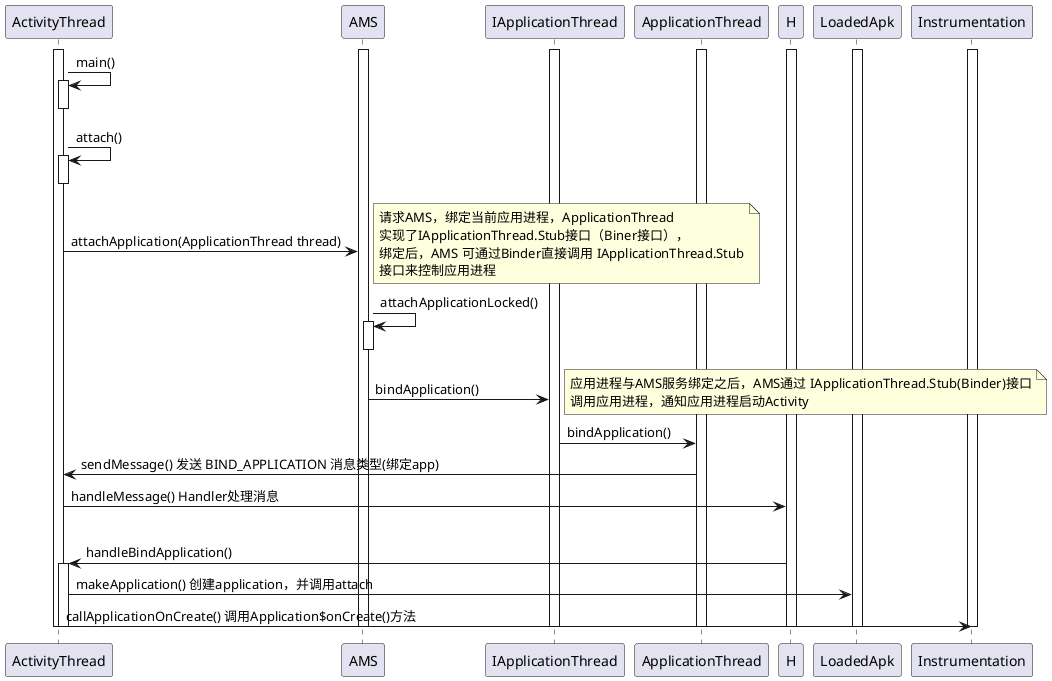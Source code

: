 @startuml
'https://plantuml.com/sequence-diagram
'应用进程绑定AMS（建立Binder通信、创建Application）
participant ActivityThread
participant AMS
participant IApplicationThread
participant ApplicationThread
participant H
participant LoadedApk
participant Instrumentation

activate ActivityThread
activate IApplicationThread
activate ApplicationThread
activate AMS
activate H
activate LoadedApk
activate Instrumentation


ActivityThread -> ActivityThread: main()
activate ActivityThread
deactivate ActivityThread
ActivityThread -> ActivityThread: attach()
activate ActivityThread
deactivate ActivityThread
ActivityThread -> AMS: attachApplication(ApplicationThread thread)
note right
    请求AMS，绑定当前应用进程，ApplicationThread
    实现了IApplicationThread.Stub接口（Biner接口），
    绑定后，AMS 可通过Binder直接调用 IApplicationThread.Stub
    接口来控制应用进程
end note
AMS -> AMS: attachApplicationLocked()
activate AMS
deactivate AMS
AMS -> IApplicationThread: bindApplication()
note right
    应用进程与AMS服务绑定之后，AMS通过 IApplicationThread.Stub(Binder)接口
    调用应用进程，通知应用进程启动Activity
end note
IApplicationThread -> ApplicationThread: bindApplication()
ApplicationThread -> ActivityThread: sendMessage() 发送 BIND_APPLICATION 消息类型(绑定app)
ActivityThread -> H: handleMessage() Handler处理消息
|||

H -> ActivityThread: handleBindApplication()
activate ActivityThread
ActivityThread -> LoadedApk: makeApplication() 创建application，并调用attach
ActivityThread -> Instrumentation: callApplicationOnCreate() 调用Application$onCreate()方法
deactivate ActivityThread

deactivate ActivityThread
deactivate IApplicationThread
deactivate ApplicationThread
deactivate AMS
deactivate H
deactivate LoadedApk
deactivate Instrumentation
@enduml